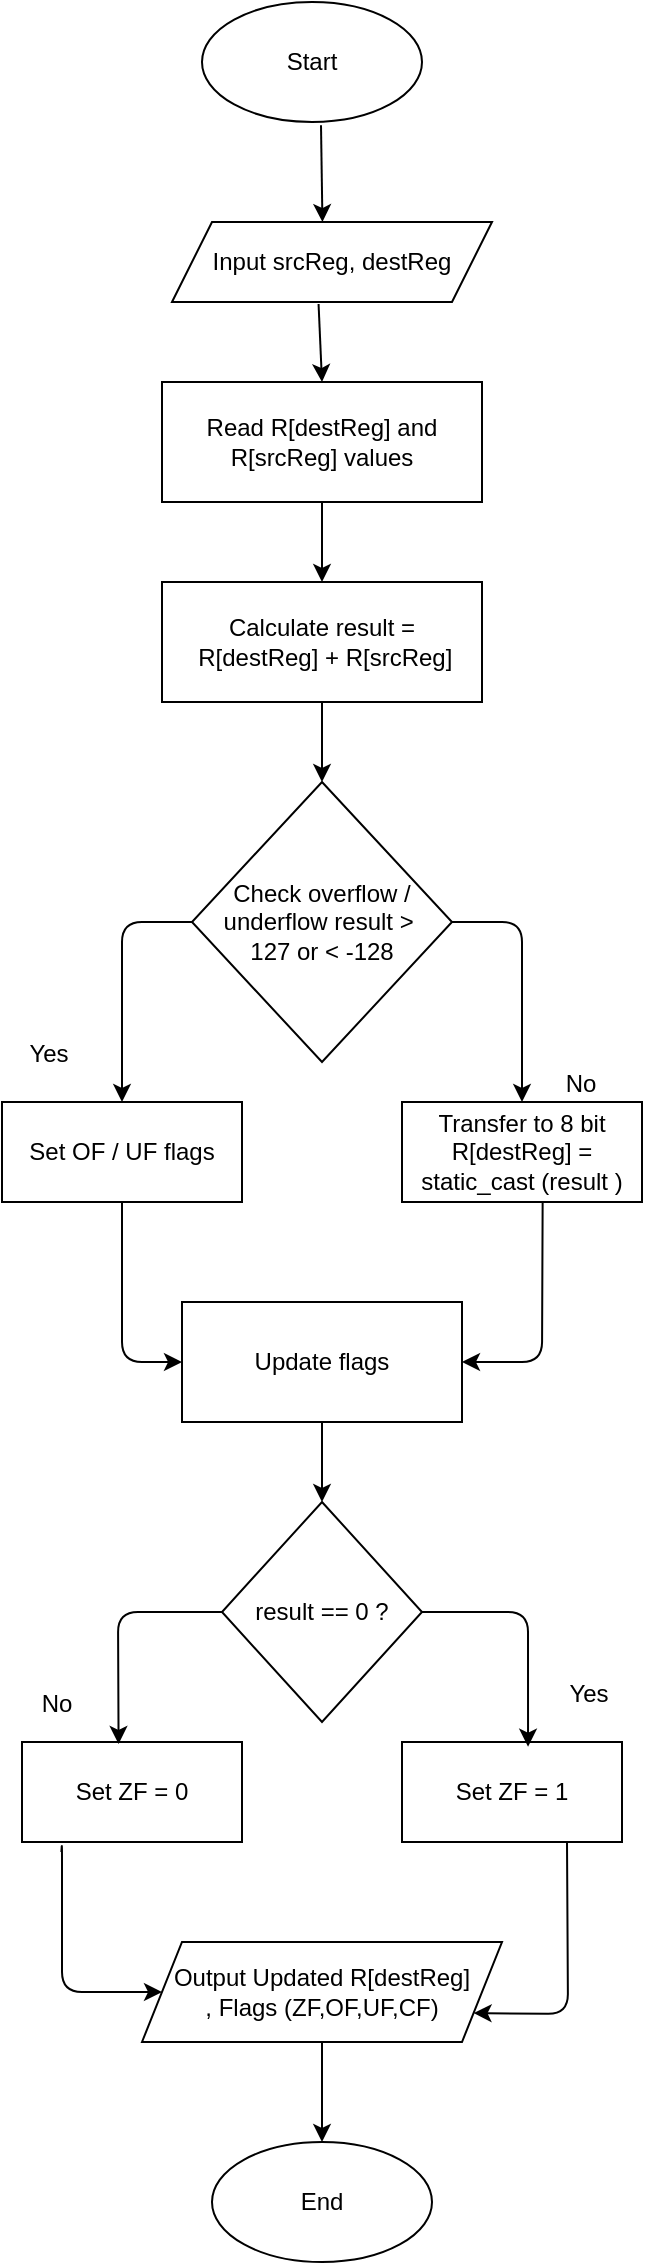 <mxfile>
    <diagram id="Z2zBVzQ40wGFe6xe6W5L" name="add">
        <mxGraphModel dx="1245" dy="1068" grid="0" gridSize="10" guides="1" tooltips="1" connect="1" arrows="1" fold="1" page="1" pageScale="1" pageWidth="827" pageHeight="1169" math="0" shadow="0">
            <root>
                <mxCell id="0"/>
                <mxCell id="1" parent="0"/>
                <mxCell id="15" value="" style="edgeStyle=none;html=1;entryX=0.442;entryY=-0.042;entryDx=0;entryDy=0;entryPerimeter=0;" edge="1" parent="1">
                    <mxGeometry relative="1" as="geometry">
                        <mxPoint x="396.5" y="75.68" as="sourcePoint"/>
                        <mxPoint x="397.22" y="124" as="targetPoint"/>
                    </mxGeometry>
                </mxCell>
                <mxCell id="2" value="Start" style="ellipse;whiteSpace=wrap;html=1;" vertex="1" parent="1">
                    <mxGeometry x="337" y="14" width="110" height="60" as="geometry"/>
                </mxCell>
                <mxCell id="16" style="edgeStyle=none;html=1;exitX=0.458;exitY=1.025;exitDx=0;exitDy=0;entryX=0.5;entryY=0;entryDx=0;entryDy=0;exitPerimeter=0;" edge="1" parent="1" source="3" target="4">
                    <mxGeometry relative="1" as="geometry"/>
                </mxCell>
                <mxCell id="3" value="Input srcReg, destReg" style="shape=parallelogram;perimeter=parallelogramPerimeter;whiteSpace=wrap;html=1;fixedSize=1;" vertex="1" parent="1">
                    <mxGeometry x="322" y="124" width="160" height="40" as="geometry"/>
                </mxCell>
                <mxCell id="17" style="edgeStyle=none;html=1;exitX=0.5;exitY=1;exitDx=0;exitDy=0;entryX=0.5;entryY=0;entryDx=0;entryDy=0;" edge="1" parent="1" source="4" target="5">
                    <mxGeometry relative="1" as="geometry"/>
                </mxCell>
                <mxCell id="4" value="Read R[destReg] and R[srcReg] values" style="rounded=0;whiteSpace=wrap;html=1;" vertex="1" parent="1">
                    <mxGeometry x="317" y="204" width="160" height="60" as="geometry"/>
                </mxCell>
                <mxCell id="18" style="edgeStyle=none;html=1;exitX=0.5;exitY=1;exitDx=0;exitDy=0;entryX=0.5;entryY=0;entryDx=0;entryDy=0;" edge="1" parent="1" source="5" target="6">
                    <mxGeometry relative="1" as="geometry"/>
                </mxCell>
                <mxCell id="5" value="Calculate result =&lt;div&gt;&amp;nbsp;R[destReg] + R[srcReg]&lt;/div&gt;" style="rounded=0;whiteSpace=wrap;html=1;" vertex="1" parent="1">
                    <mxGeometry x="317" y="304" width="160" height="60" as="geometry"/>
                </mxCell>
                <mxCell id="19" style="edgeStyle=none;html=1;exitX=0;exitY=0.5;exitDx=0;exitDy=0;entryX=0.5;entryY=0;entryDx=0;entryDy=0;" edge="1" parent="1" source="6" target="7">
                    <mxGeometry relative="1" as="geometry">
                        <Array as="points">
                            <mxPoint x="297" y="474"/>
                        </Array>
                    </mxGeometry>
                </mxCell>
                <mxCell id="20" style="edgeStyle=none;html=1;entryX=0.5;entryY=0;entryDx=0;entryDy=0;exitX=1;exitY=0.5;exitDx=0;exitDy=0;" edge="1" parent="1" source="6" target="8">
                    <mxGeometry relative="1" as="geometry">
                        <mxPoint x="497" y="474" as="sourcePoint"/>
                        <Array as="points">
                            <mxPoint x="497" y="474"/>
                        </Array>
                    </mxGeometry>
                </mxCell>
                <mxCell id="6" value="Check overflow / underflow result &amp;gt;&amp;nbsp;&lt;div&gt;127 or &amp;lt; -128&lt;/div&gt;" style="rhombus;whiteSpace=wrap;html=1;" vertex="1" parent="1">
                    <mxGeometry x="332" y="404" width="130" height="140" as="geometry"/>
                </mxCell>
                <mxCell id="21" style="edgeStyle=none;html=1;exitX=0.5;exitY=1;exitDx=0;exitDy=0;entryX=0;entryY=0.5;entryDx=0;entryDy=0;" edge="1" parent="1" source="7" target="9">
                    <mxGeometry relative="1" as="geometry">
                        <Array as="points">
                            <mxPoint x="297" y="694"/>
                        </Array>
                    </mxGeometry>
                </mxCell>
                <mxCell id="7" value="Set OF / UF flags" style="rounded=0;whiteSpace=wrap;html=1;" vertex="1" parent="1">
                    <mxGeometry x="237" y="564" width="120" height="50" as="geometry"/>
                </mxCell>
                <mxCell id="22" style="edgeStyle=none;html=1;exitX=0.586;exitY=1.007;exitDx=0;exitDy=0;entryX=1;entryY=0.5;entryDx=0;entryDy=0;exitPerimeter=0;" edge="1" parent="1" source="8" target="9">
                    <mxGeometry relative="1" as="geometry">
                        <Array as="points">
                            <mxPoint x="507" y="694"/>
                        </Array>
                    </mxGeometry>
                </mxCell>
                <mxCell id="8" value="Transfer to 8 bit R[destReg] = static_cast (result )" style="rounded=0;whiteSpace=wrap;html=1;" vertex="1" parent="1">
                    <mxGeometry x="437" y="564" width="120" height="50" as="geometry"/>
                </mxCell>
                <mxCell id="23" style="edgeStyle=none;html=1;exitX=0.5;exitY=1;exitDx=0;exitDy=0;entryX=0.5;entryY=0;entryDx=0;entryDy=0;" edge="1" parent="1" source="9" target="10">
                    <mxGeometry relative="1" as="geometry"/>
                </mxCell>
                <mxCell id="9" value="Update flags" style="rounded=0;whiteSpace=wrap;html=1;" vertex="1" parent="1">
                    <mxGeometry x="327" y="664" width="140" height="60" as="geometry"/>
                </mxCell>
                <mxCell id="10" value="result == 0 ?" style="rhombus;whiteSpace=wrap;html=1;" vertex="1" parent="1">
                    <mxGeometry x="347" y="764" width="100" height="110" as="geometry"/>
                </mxCell>
                <mxCell id="27" style="edgeStyle=none;html=1;exitX=0.179;exitY=1.1;exitDx=0;exitDy=0;entryX=0;entryY=0.5;entryDx=0;entryDy=0;exitPerimeter=0;" edge="1" parent="1" source="11" target="13">
                    <mxGeometry relative="1" as="geometry">
                        <Array as="points">
                            <mxPoint x="267" y="934"/>
                            <mxPoint x="267" y="1009"/>
                        </Array>
                    </mxGeometry>
                </mxCell>
                <mxCell id="11" value="Set ZF = 0" style="rounded=0;whiteSpace=wrap;html=1;" vertex="1" parent="1">
                    <mxGeometry x="247" y="884" width="110" height="50" as="geometry"/>
                </mxCell>
                <mxCell id="28" style="edgeStyle=none;html=1;exitX=0.75;exitY=1;exitDx=0;exitDy=0;entryX=1;entryY=0.75;entryDx=0;entryDy=0;" edge="1" parent="1" source="12" target="13">
                    <mxGeometry relative="1" as="geometry">
                        <Array as="points">
                            <mxPoint x="520" y="1020"/>
                        </Array>
                    </mxGeometry>
                </mxCell>
                <mxCell id="12" value="Set ZF = 1" style="rounded=0;whiteSpace=wrap;html=1;" vertex="1" parent="1">
                    <mxGeometry x="437" y="884" width="110" height="50" as="geometry"/>
                </mxCell>
                <mxCell id="29" style="edgeStyle=none;html=1;exitX=0.5;exitY=1;exitDx=0;exitDy=0;entryX=0.5;entryY=0;entryDx=0;entryDy=0;" edge="1" parent="1" source="13" target="14">
                    <mxGeometry relative="1" as="geometry"/>
                </mxCell>
                <mxCell id="13" value="Output Updated R[destReg]&lt;div&gt;, Flags (ZF,OF,UF,CF)&lt;/div&gt;" style="shape=parallelogram;perimeter=parallelogramPerimeter;whiteSpace=wrap;html=1;fixedSize=1;" vertex="1" parent="1">
                    <mxGeometry x="307" y="984" width="180" height="50" as="geometry"/>
                </mxCell>
                <mxCell id="14" value="End" style="ellipse;whiteSpace=wrap;html=1;" vertex="1" parent="1">
                    <mxGeometry x="342" y="1084" width="110" height="60" as="geometry"/>
                </mxCell>
                <mxCell id="24" style="edgeStyle=none;html=1;exitX=0;exitY=0.5;exitDx=0;exitDy=0;entryX=0.439;entryY=0.02;entryDx=0;entryDy=0;entryPerimeter=0;" edge="1" parent="1" source="10" target="11">
                    <mxGeometry relative="1" as="geometry">
                        <Array as="points">
                            <mxPoint x="295" y="819"/>
                        </Array>
                    </mxGeometry>
                </mxCell>
                <mxCell id="25" style="edgeStyle=none;html=1;exitX=1;exitY=0.5;exitDx=0;exitDy=0;entryX=0.573;entryY=0.047;entryDx=0;entryDy=0;entryPerimeter=0;" edge="1" parent="1" source="10" target="12">
                    <mxGeometry relative="1" as="geometry">
                        <Array as="points">
                            <mxPoint x="500" y="819"/>
                        </Array>
                    </mxGeometry>
                </mxCell>
                <mxCell id="30" value="Yes" style="text;html=1;align=center;verticalAlign=middle;resizable=0;points=[];autosize=1;strokeColor=none;fillColor=none;" vertex="1" parent="1">
                    <mxGeometry x="241" y="527" width="38" height="26" as="geometry"/>
                </mxCell>
                <mxCell id="31" value="No" style="text;html=1;align=center;verticalAlign=middle;resizable=0;points=[];autosize=1;strokeColor=none;fillColor=none;" vertex="1" parent="1">
                    <mxGeometry x="509" y="542" width="33" height="26" as="geometry"/>
                </mxCell>
                <mxCell id="32" value="No" style="text;html=1;align=center;verticalAlign=middle;resizable=0;points=[];autosize=1;strokeColor=none;fillColor=none;" vertex="1" parent="1">
                    <mxGeometry x="247" y="852" width="33" height="26" as="geometry"/>
                </mxCell>
                <mxCell id="33" value="Yes" style="text;html=1;align=center;verticalAlign=middle;resizable=0;points=[];autosize=1;strokeColor=none;fillColor=none;" vertex="1" parent="1">
                    <mxGeometry x="511" y="847" width="38" height="26" as="geometry"/>
                </mxCell>
            </root>
        </mxGraphModel>
    </diagram>
    <diagram id="52dIs2B-F7dPZCR-YetP" name="mul">
        <mxGraphModel dx="1138" dy="427" grid="0" gridSize="10" guides="1" tooltips="1" connect="1" arrows="1" fold="1" page="1" pageScale="1" pageWidth="827" pageHeight="1169" math="0" shadow="0">
            <root>
                <mxCell id="0"/>
                <mxCell id="1" parent="0"/>
                <mxCell id="uiTRItwLbY3TU1InZS9c-1" value="" style="edgeStyle=none;html=1;entryX=0.442;entryY=-0.042;entryDx=0;entryDy=0;entryPerimeter=0;" edge="1" parent="1">
                    <mxGeometry relative="1" as="geometry">
                        <mxPoint x="396.5" y="75.68" as="sourcePoint"/>
                        <mxPoint x="397.22" y="124" as="targetPoint"/>
                    </mxGeometry>
                </mxCell>
                <mxCell id="uiTRItwLbY3TU1InZS9c-2" value="Start" style="ellipse;whiteSpace=wrap;html=1;" vertex="1" parent="1">
                    <mxGeometry x="337" y="14" width="110" height="60" as="geometry"/>
                </mxCell>
                <mxCell id="uiTRItwLbY3TU1InZS9c-3" style="edgeStyle=none;html=1;exitX=0.458;exitY=1.025;exitDx=0;exitDy=0;entryX=0.5;entryY=0;entryDx=0;entryDy=0;exitPerimeter=0;" edge="1" parent="1" source="uiTRItwLbY3TU1InZS9c-4" target="uiTRItwLbY3TU1InZS9c-6">
                    <mxGeometry relative="1" as="geometry"/>
                </mxCell>
                <mxCell id="uiTRItwLbY3TU1InZS9c-4" value="Input srcReg, destReg" style="shape=parallelogram;perimeter=parallelogramPerimeter;whiteSpace=wrap;html=1;fixedSize=1;" vertex="1" parent="1">
                    <mxGeometry x="322" y="124" width="160" height="40" as="geometry"/>
                </mxCell>
                <mxCell id="uiTRItwLbY3TU1InZS9c-5" style="edgeStyle=none;html=1;exitX=0.5;exitY=1;exitDx=0;exitDy=0;entryX=0.5;entryY=0;entryDx=0;entryDy=0;" edge="1" parent="1" source="uiTRItwLbY3TU1InZS9c-6" target="uiTRItwLbY3TU1InZS9c-8">
                    <mxGeometry relative="1" as="geometry"/>
                </mxCell>
                <mxCell id="uiTRItwLbY3TU1InZS9c-6" value="Read R[destReg] and R[srcReg] values" style="rounded=0;whiteSpace=wrap;html=1;" vertex="1" parent="1">
                    <mxGeometry x="317" y="204" width="160" height="60" as="geometry"/>
                </mxCell>
                <mxCell id="uiTRItwLbY3TU1InZS9c-7" style="edgeStyle=none;html=1;exitX=0.5;exitY=1;exitDx=0;exitDy=0;entryX=0.5;entryY=0;entryDx=0;entryDy=0;" edge="1" parent="1" source="uiTRItwLbY3TU1InZS9c-8" target="uiTRItwLbY3TU1InZS9c-11">
                    <mxGeometry relative="1" as="geometry"/>
                </mxCell>
                <mxCell id="uiTRItwLbY3TU1InZS9c-8" value="Calculate result =&lt;div&gt;&amp;nbsp;R[destReg] * R[srcReg]&lt;/div&gt;" style="rounded=0;whiteSpace=wrap;html=1;" vertex="1" parent="1">
                    <mxGeometry x="317" y="304" width="160" height="60" as="geometry"/>
                </mxCell>
                <mxCell id="uiTRItwLbY3TU1InZS9c-9" style="edgeStyle=none;html=1;exitX=0;exitY=0.5;exitDx=0;exitDy=0;entryX=0.5;entryY=0;entryDx=0;entryDy=0;" edge="1" parent="1" source="uiTRItwLbY3TU1InZS9c-11" target="uiTRItwLbY3TU1InZS9c-13">
                    <mxGeometry relative="1" as="geometry">
                        <Array as="points">
                            <mxPoint x="297" y="474"/>
                        </Array>
                    </mxGeometry>
                </mxCell>
                <mxCell id="uiTRItwLbY3TU1InZS9c-10" style="edgeStyle=none;html=1;entryX=0.5;entryY=0;entryDx=0;entryDy=0;exitX=1;exitY=0.5;exitDx=0;exitDy=0;" edge="1" parent="1" source="uiTRItwLbY3TU1InZS9c-11" target="uiTRItwLbY3TU1InZS9c-15">
                    <mxGeometry relative="1" as="geometry">
                        <mxPoint x="497" y="474" as="sourcePoint"/>
                        <Array as="points">
                            <mxPoint x="497" y="474"/>
                        </Array>
                    </mxGeometry>
                </mxCell>
                <mxCell id="uiTRItwLbY3TU1InZS9c-11" value="Overflow ?&lt;div&gt;result &amp;gt;&amp;nbsp;&lt;div&gt;127 or &amp;lt; -128&lt;/div&gt;&lt;/div&gt;" style="rhombus;whiteSpace=wrap;html=1;" vertex="1" parent="1">
                    <mxGeometry x="332" y="404" width="130" height="140" as="geometry"/>
                </mxCell>
                <mxCell id="uiTRItwLbY3TU1InZS9c-12" style="edgeStyle=none;html=1;exitX=0.5;exitY=1;exitDx=0;exitDy=0;entryX=0;entryY=0.5;entryDx=0;entryDy=0;" edge="1" parent="1" source="uiTRItwLbY3TU1InZS9c-13" target="uiTRItwLbY3TU1InZS9c-17">
                    <mxGeometry relative="1" as="geometry">
                        <Array as="points">
                            <mxPoint x="297" y="694"/>
                        </Array>
                    </mxGeometry>
                </mxCell>
                <mxCell id="uiTRItwLbY3TU1InZS9c-13" value="Set OF = 1 / UF = 1&lt;div&gt;, CF = 1&lt;/div&gt;" style="rounded=0;whiteSpace=wrap;html=1;" vertex="1" parent="1">
                    <mxGeometry x="237" y="564" width="120" height="50" as="geometry"/>
                </mxCell>
                <mxCell id="uiTRItwLbY3TU1InZS9c-14" style="edgeStyle=none;html=1;exitX=0.586;exitY=1.007;exitDx=0;exitDy=0;entryX=1;entryY=0.5;entryDx=0;entryDy=0;exitPerimeter=0;" edge="1" parent="1" source="uiTRItwLbY3TU1InZS9c-15" target="uiTRItwLbY3TU1InZS9c-17">
                    <mxGeometry relative="1" as="geometry">
                        <Array as="points">
                            <mxPoint x="507" y="694"/>
                        </Array>
                    </mxGeometry>
                </mxCell>
                <mxCell id="uiTRItwLbY3TU1InZS9c-15" value="Clear OF / UF / CF" style="rounded=0;whiteSpace=wrap;html=1;" vertex="1" parent="1">
                    <mxGeometry x="437" y="564" width="120" height="50" as="geometry"/>
                </mxCell>
                <mxCell id="uiTRItwLbY3TU1InZS9c-16" style="edgeStyle=none;html=1;exitX=0.5;exitY=1;exitDx=0;exitDy=0;entryX=0.5;entryY=0;entryDx=0;entryDy=0;" edge="1" parent="1" source="uiTRItwLbY3TU1InZS9c-17" target="uiTRItwLbY3TU1InZS9c-18">
                    <mxGeometry relative="1" as="geometry"/>
                </mxCell>
                <mxCell id="uiTRItwLbY3TU1InZS9c-17" value="Transfer to 8 bit&lt;div&gt;&lt;span style=&quot;color: rgb(63, 63, 63);&quot;&gt;R[destReg] =char(result)&lt;/span&gt;&lt;/div&gt;" style="rounded=0;whiteSpace=wrap;html=1;" vertex="1" parent="1">
                    <mxGeometry x="327" y="664" width="140" height="60" as="geometry"/>
                </mxCell>
                <mxCell id="uiTRItwLbY3TU1InZS9c-18" value="Zero?&lt;div&gt;&lt;span style=&quot;color: rgb(63, 63, 63);&quot;&gt;R[destReg] ==0&lt;/span&gt;&lt;/div&gt;" style="rhombus;whiteSpace=wrap;html=1;" vertex="1" parent="1">
                    <mxGeometry x="347" y="764" width="100" height="110" as="geometry"/>
                </mxCell>
                <mxCell id="uiTRItwLbY3TU1InZS9c-19" style="edgeStyle=none;html=1;exitX=0.179;exitY=1.1;exitDx=0;exitDy=0;entryX=0;entryY=0.5;entryDx=0;entryDy=0;exitPerimeter=0;" edge="1" parent="1" source="uiTRItwLbY3TU1InZS9c-20" target="uiTRItwLbY3TU1InZS9c-24">
                    <mxGeometry relative="1" as="geometry">
                        <Array as="points">
                            <mxPoint x="267" y="934"/>
                            <mxPoint x="267" y="1009"/>
                        </Array>
                    </mxGeometry>
                </mxCell>
                <mxCell id="uiTRItwLbY3TU1InZS9c-20" value="Set ZF = 0" style="rounded=0;whiteSpace=wrap;html=1;" vertex="1" parent="1">
                    <mxGeometry x="247" y="884" width="110" height="50" as="geometry"/>
                </mxCell>
                <mxCell id="uiTRItwLbY3TU1InZS9c-21" style="edgeStyle=none;html=1;exitX=0.75;exitY=1;exitDx=0;exitDy=0;entryX=1;entryY=0.75;entryDx=0;entryDy=0;" edge="1" parent="1" source="uiTRItwLbY3TU1InZS9c-22" target="uiTRItwLbY3TU1InZS9c-24">
                    <mxGeometry relative="1" as="geometry">
                        <Array as="points">
                            <mxPoint x="520" y="1020"/>
                        </Array>
                    </mxGeometry>
                </mxCell>
                <mxCell id="uiTRItwLbY3TU1InZS9c-22" value="Set ZF = 1" style="rounded=0;whiteSpace=wrap;html=1;" vertex="1" parent="1">
                    <mxGeometry x="437" y="884" width="110" height="50" as="geometry"/>
                </mxCell>
                <mxCell id="uiTRItwLbY3TU1InZS9c-23" style="edgeStyle=none;html=1;exitX=0.5;exitY=1;exitDx=0;exitDy=0;entryX=0.5;entryY=0;entryDx=0;entryDy=0;" edge="1" parent="1" source="uiTRItwLbY3TU1InZS9c-24" target="uiTRItwLbY3TU1InZS9c-25">
                    <mxGeometry relative="1" as="geometry"/>
                </mxCell>
                <mxCell id="uiTRItwLbY3TU1InZS9c-24" value="Output&amp;nbsp;&lt;span style=&quot;color: rgb(63, 63, 63);&quot;&gt;R[destReg] , Flags&lt;/span&gt;" style="shape=parallelogram;perimeter=parallelogramPerimeter;whiteSpace=wrap;html=1;fixedSize=1;" vertex="1" parent="1">
                    <mxGeometry x="307" y="984" width="180" height="50" as="geometry"/>
                </mxCell>
                <mxCell id="uiTRItwLbY3TU1InZS9c-25" value="End" style="ellipse;whiteSpace=wrap;html=1;" vertex="1" parent="1">
                    <mxGeometry x="342" y="1084" width="110" height="60" as="geometry"/>
                </mxCell>
                <mxCell id="uiTRItwLbY3TU1InZS9c-26" style="edgeStyle=none;html=1;exitX=0;exitY=0.5;exitDx=0;exitDy=0;entryX=0.439;entryY=0.02;entryDx=0;entryDy=0;entryPerimeter=0;" edge="1" parent="1" source="uiTRItwLbY3TU1InZS9c-18" target="uiTRItwLbY3TU1InZS9c-20">
                    <mxGeometry relative="1" as="geometry">
                        <Array as="points">
                            <mxPoint x="295" y="819"/>
                        </Array>
                    </mxGeometry>
                </mxCell>
                <mxCell id="uiTRItwLbY3TU1InZS9c-27" style="edgeStyle=none;html=1;exitX=1;exitY=0.5;exitDx=0;exitDy=0;entryX=0.573;entryY=0.047;entryDx=0;entryDy=0;entryPerimeter=0;" edge="1" parent="1" source="uiTRItwLbY3TU1InZS9c-18" target="uiTRItwLbY3TU1InZS9c-22">
                    <mxGeometry relative="1" as="geometry">
                        <Array as="points">
                            <mxPoint x="500" y="819"/>
                        </Array>
                    </mxGeometry>
                </mxCell>
                <mxCell id="uiTRItwLbY3TU1InZS9c-28" value="Yes" style="text;html=1;align=center;verticalAlign=middle;resizable=0;points=[];autosize=1;strokeColor=none;fillColor=none;" vertex="1" parent="1">
                    <mxGeometry x="241" y="527" width="38" height="26" as="geometry"/>
                </mxCell>
                <mxCell id="uiTRItwLbY3TU1InZS9c-29" value="No" style="text;html=1;align=center;verticalAlign=middle;resizable=0;points=[];autosize=1;strokeColor=none;fillColor=none;" vertex="1" parent="1">
                    <mxGeometry x="509" y="542" width="33" height="26" as="geometry"/>
                </mxCell>
                <mxCell id="uiTRItwLbY3TU1InZS9c-30" value="No" style="text;html=1;align=center;verticalAlign=middle;resizable=0;points=[];autosize=1;strokeColor=none;fillColor=none;" vertex="1" parent="1">
                    <mxGeometry x="247" y="852" width="33" height="26" as="geometry"/>
                </mxCell>
                <mxCell id="uiTRItwLbY3TU1InZS9c-31" value="Yes" style="text;html=1;align=center;verticalAlign=middle;resizable=0;points=[];autosize=1;strokeColor=none;fillColor=none;" vertex="1" parent="1">
                    <mxGeometry x="511" y="847" width="38" height="26" as="geometry"/>
                </mxCell>
            </root>
        </mxGraphModel>
    </diagram>
    <diagram id="misx95zgP58luB1PBVfC" name="sub">
        <mxGraphModel dx="1138" dy="427" grid="0" gridSize="10" guides="1" tooltips="1" connect="1" arrows="1" fold="1" page="1" pageScale="1" pageWidth="827" pageHeight="1169" math="0" shadow="0">
            <root>
                <mxCell id="0"/>
                <mxCell id="1" parent="0"/>
                <mxCell id="2PlR3LK-pRe8FMprhfRS-1" value="" style="edgeStyle=none;html=1;entryX=0.442;entryY=-0.042;entryDx=0;entryDy=0;entryPerimeter=0;" edge="1" parent="1">
                    <mxGeometry relative="1" as="geometry">
                        <mxPoint x="396.5" y="75.68" as="sourcePoint"/>
                        <mxPoint x="397.22" y="124" as="targetPoint"/>
                    </mxGeometry>
                </mxCell>
                <mxCell id="2PlR3LK-pRe8FMprhfRS-2" value="Start" style="ellipse;whiteSpace=wrap;html=1;" vertex="1" parent="1">
                    <mxGeometry x="337" y="14" width="110" height="60" as="geometry"/>
                </mxCell>
                <mxCell id="2PlR3LK-pRe8FMprhfRS-3" style="edgeStyle=none;html=1;exitX=0.458;exitY=1.025;exitDx=0;exitDy=0;entryX=0.5;entryY=0;entryDx=0;entryDy=0;exitPerimeter=0;" edge="1" parent="1" source="2PlR3LK-pRe8FMprhfRS-4" target="2PlR3LK-pRe8FMprhfRS-6">
                    <mxGeometry relative="1" as="geometry"/>
                </mxCell>
                <mxCell id="2PlR3LK-pRe8FMprhfRS-4" value="Input srcReg, destReg" style="shape=parallelogram;perimeter=parallelogramPerimeter;whiteSpace=wrap;html=1;fixedSize=1;" vertex="1" parent="1">
                    <mxGeometry x="322" y="124" width="160" height="40" as="geometry"/>
                </mxCell>
                <mxCell id="2PlR3LK-pRe8FMprhfRS-5" style="edgeStyle=none;html=1;exitX=0.5;exitY=1;exitDx=0;exitDy=0;entryX=0.5;entryY=0;entryDx=0;entryDy=0;" edge="1" parent="1" source="2PlR3LK-pRe8FMprhfRS-6" target="2PlR3LK-pRe8FMprhfRS-8">
                    <mxGeometry relative="1" as="geometry"/>
                </mxCell>
                <mxCell id="2PlR3LK-pRe8FMprhfRS-6" value="Read R[destReg] and R[srcReg] values" style="rounded=0;whiteSpace=wrap;html=1;" vertex="1" parent="1">
                    <mxGeometry x="317" y="204" width="160" height="60" as="geometry"/>
                </mxCell>
                <mxCell id="2PlR3LK-pRe8FMprhfRS-7" style="edgeStyle=none;html=1;exitX=0.5;exitY=1;exitDx=0;exitDy=0;entryX=0.5;entryY=0;entryDx=0;entryDy=0;" edge="1" parent="1" source="2PlR3LK-pRe8FMprhfRS-8" target="2PlR3LK-pRe8FMprhfRS-11">
                    <mxGeometry relative="1" as="geometry"/>
                </mxCell>
                <mxCell id="2PlR3LK-pRe8FMprhfRS-8" value="Calculate result =&lt;div&gt;&amp;nbsp;R[destReg] - R[srcReg]&lt;/div&gt;" style="rounded=0;whiteSpace=wrap;html=1;" vertex="1" parent="1">
                    <mxGeometry x="317" y="304" width="160" height="60" as="geometry"/>
                </mxCell>
                <mxCell id="2PlR3LK-pRe8FMprhfRS-9" style="edgeStyle=none;html=1;exitX=0;exitY=0.5;exitDx=0;exitDy=0;entryX=0.5;entryY=0;entryDx=0;entryDy=0;" edge="1" parent="1" source="2PlR3LK-pRe8FMprhfRS-11" target="2PlR3LK-pRe8FMprhfRS-13">
                    <mxGeometry relative="1" as="geometry">
                        <Array as="points">
                            <mxPoint x="297" y="474"/>
                        </Array>
                    </mxGeometry>
                </mxCell>
                <mxCell id="2PlR3LK-pRe8FMprhfRS-10" style="edgeStyle=none;html=1;entryX=0.5;entryY=0;entryDx=0;entryDy=0;exitX=1;exitY=0.5;exitDx=0;exitDy=0;" edge="1" parent="1" source="2PlR3LK-pRe8FMprhfRS-11" target="2PlR3LK-pRe8FMprhfRS-15">
                    <mxGeometry relative="1" as="geometry">
                        <mxPoint x="497" y="474" as="sourcePoint"/>
                        <Array as="points">
                            <mxPoint x="497" y="474"/>
                        </Array>
                    </mxGeometry>
                </mxCell>
                <mxCell id="2PlR3LK-pRe8FMprhfRS-11" value="Underflow?&lt;div&gt;result &amp;lt; -128&lt;/div&gt;" style="rhombus;whiteSpace=wrap;html=1;" vertex="1" parent="1">
                    <mxGeometry x="332" y="404" width="130" height="140" as="geometry"/>
                </mxCell>
                <mxCell id="2PlR3LK-pRe8FMprhfRS-12" style="edgeStyle=none;html=1;exitX=0.5;exitY=1;exitDx=0;exitDy=0;entryX=0;entryY=0.5;entryDx=0;entryDy=0;" edge="1" parent="1" source="2PlR3LK-pRe8FMprhfRS-13" target="2PlR3LK-pRe8FMprhfRS-17">
                    <mxGeometry relative="1" as="geometry">
                        <Array as="points">
                            <mxPoint x="297" y="694"/>
                        </Array>
                    </mxGeometry>
                </mxCell>
                <mxCell id="2PlR3LK-pRe8FMprhfRS-13" value="Set UF = 1&lt;div&gt;, CF = 1&lt;/div&gt;" style="rounded=0;whiteSpace=wrap;html=1;" vertex="1" parent="1">
                    <mxGeometry x="237" y="564" width="120" height="50" as="geometry"/>
                </mxCell>
                <mxCell id="2PlR3LK-pRe8FMprhfRS-14" style="edgeStyle=none;html=1;exitX=0.586;exitY=1.007;exitDx=0;exitDy=0;entryX=1;entryY=0.5;entryDx=0;entryDy=0;exitPerimeter=0;" edge="1" parent="1" source="2PlR3LK-pRe8FMprhfRS-15" target="2PlR3LK-pRe8FMprhfRS-17">
                    <mxGeometry relative="1" as="geometry">
                        <Array as="points">
                            <mxPoint x="507" y="694"/>
                        </Array>
                    </mxGeometry>
                </mxCell>
                <mxCell id="2PlR3LK-pRe8FMprhfRS-15" value="Clear UF / CF" style="rounded=0;whiteSpace=wrap;html=1;" vertex="1" parent="1">
                    <mxGeometry x="437" y="564" width="120" height="50" as="geometry"/>
                </mxCell>
                <mxCell id="2PlR3LK-pRe8FMprhfRS-16" style="edgeStyle=none;html=1;exitX=0.5;exitY=1;exitDx=0;exitDy=0;entryX=0.5;entryY=0;entryDx=0;entryDy=0;" edge="1" parent="1" source="2PlR3LK-pRe8FMprhfRS-17" target="2PlR3LK-pRe8FMprhfRS-18">
                    <mxGeometry relative="1" as="geometry"/>
                </mxCell>
                <mxCell id="2PlR3LK-pRe8FMprhfRS-17" value="Transfer to 8 bit&lt;div&gt;&lt;span style=&quot;color: rgb(63, 63, 63);&quot;&gt;R[destReg] =char(result)&lt;/span&gt;&lt;/div&gt;" style="rounded=0;whiteSpace=wrap;html=1;" vertex="1" parent="1">
                    <mxGeometry x="327" y="664" width="140" height="60" as="geometry"/>
                </mxCell>
                <mxCell id="2PlR3LK-pRe8FMprhfRS-18" value="Zero?&lt;div&gt;&lt;span style=&quot;color: rgb(63, 63, 63);&quot;&gt;R[destReg] ==0&lt;/span&gt;&lt;/div&gt;" style="rhombus;whiteSpace=wrap;html=1;" vertex="1" parent="1">
                    <mxGeometry x="347" y="764" width="100" height="110" as="geometry"/>
                </mxCell>
                <mxCell id="2PlR3LK-pRe8FMprhfRS-19" style="edgeStyle=none;html=1;exitX=0.179;exitY=1.1;exitDx=0;exitDy=0;entryX=0;entryY=0.5;entryDx=0;entryDy=0;exitPerimeter=0;" edge="1" parent="1" source="2PlR3LK-pRe8FMprhfRS-20" target="2PlR3LK-pRe8FMprhfRS-24">
                    <mxGeometry relative="1" as="geometry">
                        <Array as="points">
                            <mxPoint x="267" y="934"/>
                            <mxPoint x="267" y="1009"/>
                        </Array>
                    </mxGeometry>
                </mxCell>
                <mxCell id="2PlR3LK-pRe8FMprhfRS-20" value="Set ZF = 0" style="rounded=0;whiteSpace=wrap;html=1;" vertex="1" parent="1">
                    <mxGeometry x="247" y="884" width="110" height="50" as="geometry"/>
                </mxCell>
                <mxCell id="2PlR3LK-pRe8FMprhfRS-21" style="edgeStyle=none;html=1;exitX=0.75;exitY=1;exitDx=0;exitDy=0;entryX=1;entryY=0.75;entryDx=0;entryDy=0;" edge="1" parent="1" source="2PlR3LK-pRe8FMprhfRS-22" target="2PlR3LK-pRe8FMprhfRS-24">
                    <mxGeometry relative="1" as="geometry">
                        <Array as="points">
                            <mxPoint x="520" y="1020"/>
                        </Array>
                    </mxGeometry>
                </mxCell>
                <mxCell id="2PlR3LK-pRe8FMprhfRS-22" value="Set ZF = 1" style="rounded=0;whiteSpace=wrap;html=1;" vertex="1" parent="1">
                    <mxGeometry x="437" y="884" width="110" height="50" as="geometry"/>
                </mxCell>
                <mxCell id="2PlR3LK-pRe8FMprhfRS-23" style="edgeStyle=none;html=1;exitX=0.5;exitY=1;exitDx=0;exitDy=0;entryX=0.5;entryY=0;entryDx=0;entryDy=0;" edge="1" parent="1" source="2PlR3LK-pRe8FMprhfRS-24" target="2PlR3LK-pRe8FMprhfRS-25">
                    <mxGeometry relative="1" as="geometry"/>
                </mxCell>
                <mxCell id="2PlR3LK-pRe8FMprhfRS-24" value="Output&amp;nbsp;&lt;span style=&quot;color: rgb(63, 63, 63);&quot;&gt;R[destReg] , Flags&lt;/span&gt;" style="shape=parallelogram;perimeter=parallelogramPerimeter;whiteSpace=wrap;html=1;fixedSize=1;" vertex="1" parent="1">
                    <mxGeometry x="307" y="984" width="180" height="50" as="geometry"/>
                </mxCell>
                <mxCell id="2PlR3LK-pRe8FMprhfRS-25" value="End" style="ellipse;whiteSpace=wrap;html=1;" vertex="1" parent="1">
                    <mxGeometry x="342" y="1084" width="110" height="60" as="geometry"/>
                </mxCell>
                <mxCell id="2PlR3LK-pRe8FMprhfRS-26" style="edgeStyle=none;html=1;exitX=0;exitY=0.5;exitDx=0;exitDy=0;entryX=0.439;entryY=0.02;entryDx=0;entryDy=0;entryPerimeter=0;" edge="1" parent="1" source="2PlR3LK-pRe8FMprhfRS-18" target="2PlR3LK-pRe8FMprhfRS-20">
                    <mxGeometry relative="1" as="geometry">
                        <Array as="points">
                            <mxPoint x="295" y="819"/>
                        </Array>
                    </mxGeometry>
                </mxCell>
                <mxCell id="2PlR3LK-pRe8FMprhfRS-27" style="edgeStyle=none;html=1;exitX=1;exitY=0.5;exitDx=0;exitDy=0;entryX=0.573;entryY=0.047;entryDx=0;entryDy=0;entryPerimeter=0;" edge="1" parent="1" source="2PlR3LK-pRe8FMprhfRS-18" target="2PlR3LK-pRe8FMprhfRS-22">
                    <mxGeometry relative="1" as="geometry">
                        <Array as="points">
                            <mxPoint x="500" y="819"/>
                        </Array>
                    </mxGeometry>
                </mxCell>
                <mxCell id="2PlR3LK-pRe8FMprhfRS-28" value="Yes" style="text;html=1;align=center;verticalAlign=middle;resizable=0;points=[];autosize=1;strokeColor=none;fillColor=none;" vertex="1" parent="1">
                    <mxGeometry x="241" y="527" width="38" height="26" as="geometry"/>
                </mxCell>
                <mxCell id="2PlR3LK-pRe8FMprhfRS-29" value="No" style="text;html=1;align=center;verticalAlign=middle;resizable=0;points=[];autosize=1;strokeColor=none;fillColor=none;" vertex="1" parent="1">
                    <mxGeometry x="509" y="542" width="33" height="26" as="geometry"/>
                </mxCell>
                <mxCell id="2PlR3LK-pRe8FMprhfRS-30" value="No" style="text;html=1;align=center;verticalAlign=middle;resizable=0;points=[];autosize=1;strokeColor=none;fillColor=none;" vertex="1" parent="1">
                    <mxGeometry x="247" y="852" width="33" height="26" as="geometry"/>
                </mxCell>
                <mxCell id="2PlR3LK-pRe8FMprhfRS-31" value="Yes" style="text;html=1;align=center;verticalAlign=middle;resizable=0;points=[];autosize=1;strokeColor=none;fillColor=none;" vertex="1" parent="1">
                    <mxGeometry x="511" y="847" width="38" height="26" as="geometry"/>
                </mxCell>
            </root>
        </mxGraphModel>
    </diagram>
    <diagram id="inbV6r1VLgvPUx-_4YRU" name="div">
        <mxGraphModel dx="2845" dy="1068" grid="0" gridSize="10" guides="1" tooltips="1" connect="1" arrows="1" fold="1" page="1" pageScale="1" pageWidth="827" pageHeight="1169" math="0" shadow="0">
            <root>
                <mxCell id="0"/>
                <mxCell id="1" parent="0"/>
                <mxCell id="7a9gqi0jVIbjnnzZGKkf-1" value="" style="edgeStyle=none;html=1;entryX=0.442;entryY=-0.042;entryDx=0;entryDy=0;entryPerimeter=0;" edge="1" parent="1">
                    <mxGeometry relative="1" as="geometry">
                        <mxPoint x="303.5" y="63.68" as="sourcePoint"/>
                        <mxPoint x="304.22" y="112" as="targetPoint"/>
                    </mxGeometry>
                </mxCell>
                <mxCell id="7a9gqi0jVIbjnnzZGKkf-2" value="Start" style="ellipse;whiteSpace=wrap;html=1;" vertex="1" parent="1">
                    <mxGeometry x="247" y="20" width="110" height="60" as="geometry"/>
                </mxCell>
                <mxCell id="E2A6LXQYSyhoedZw0GkL-6" value="" style="edgeStyle=none;html=1;" edge="1" parent="1" source="7a9gqi0jVIbjnnzZGKkf-4" target="7a9gqi0jVIbjnnzZGKkf-11">
                    <mxGeometry relative="1" as="geometry"/>
                </mxCell>
                <mxCell id="7a9gqi0jVIbjnnzZGKkf-4" value="Input srcReg, destReg" style="shape=parallelogram;perimeter=parallelogramPerimeter;whiteSpace=wrap;html=1;fixedSize=1;" vertex="1" parent="1">
                    <mxGeometry x="229" y="112" width="160" height="40" as="geometry"/>
                </mxCell>
                <mxCell id="E2A6LXQYSyhoedZw0GkL-7" style="edgeStyle=none;html=1;exitX=0;exitY=0.5;exitDx=0;exitDy=0;" edge="1" parent="1" source="7a9gqi0jVIbjnnzZGKkf-11">
                    <mxGeometry relative="1" as="geometry">
                        <mxPoint x="167.667" y="337.333" as="targetPoint"/>
                        <Array as="points">
                            <mxPoint x="168" y="251"/>
                        </Array>
                    </mxGeometry>
                </mxCell>
                <mxCell id="E2A6LXQYSyhoedZw0GkL-8" style="edgeStyle=none;html=1;exitX=1;exitY=0.5;exitDx=0;exitDy=0;" edge="1" parent="1" source="7a9gqi0jVIbjnnzZGKkf-11">
                    <mxGeometry relative="1" as="geometry">
                        <mxPoint x="459.667" y="347.333" as="targetPoint"/>
                        <Array as="points">
                            <mxPoint x="460" y="253"/>
                        </Array>
                    </mxGeometry>
                </mxCell>
                <mxCell id="7a9gqi0jVIbjnnzZGKkf-11" value="Is R[srcReg] == 0?" style="rhombus;whiteSpace=wrap;html=1;" vertex="1" parent="1">
                    <mxGeometry x="250" y="184" width="118" height="134" as="geometry"/>
                </mxCell>
                <mxCell id="E2A6LXQYSyhoedZw0GkL-10" value="" style="edgeStyle=none;html=1;" edge="1" parent="1" source="7a9gqi0jVIbjnnzZGKkf-13" target="7a9gqi0jVIbjnnzZGKkf-18">
                    <mxGeometry relative="1" as="geometry"/>
                </mxCell>
                <mxCell id="7a9gqi0jVIbjnnzZGKkf-13" value="&lt;span style=&quot;color: rgb(0, 0, 0);&quot;&gt;result = static_cast&amp;nbsp;&lt;/span&gt;&lt;div&gt;( result )&lt;/div&gt;" style="rounded=0;whiteSpace=wrap;html=1;" vertex="1" parent="1">
                    <mxGeometry x="374" y="442" width="153" height="45" as="geometry"/>
                </mxCell>
                <mxCell id="E2A6LXQYSyhoedZw0GkL-9" value="" style="edgeStyle=none;html=1;" edge="1" parent="1" source="7a9gqi0jVIbjnnzZGKkf-15" target="7a9gqi0jVIbjnnzZGKkf-13">
                    <mxGeometry relative="1" as="geometry"/>
                </mxCell>
                <mxCell id="7a9gqi0jVIbjnnzZGKkf-15" value="Calculate result =&lt;div&gt;R[destReg] / R[srcReg]&lt;/div&gt;" style="rounded=0;whiteSpace=wrap;html=1;" vertex="1" parent="1">
                    <mxGeometry x="371" y="348" width="156" height="46" as="geometry"/>
                </mxCell>
                <mxCell id="5GWxVjoUzIf9Usf0NqAE-2" style="edgeStyle=none;html=1;exitX=0.5;exitY=1;exitDx=0;exitDy=0;entryX=0;entryY=0.5;entryDx=0;entryDy=0;" edge="1" parent="1" source="7a9gqi0jVIbjnnzZGKkf-17" target="E2A6LXQYSyhoedZw0GkL-5">
                    <mxGeometry relative="1" as="geometry">
                        <Array as="points">
                            <mxPoint x="303" y="942"/>
                        </Array>
                    </mxGeometry>
                </mxCell>
                <mxCell id="7a9gqi0jVIbjnnzZGKkf-17" value="Set ZF = 1" style="rounded=0;whiteSpace=wrap;html=1;" vertex="1" parent="1">
                    <mxGeometry x="244" y="644" width="124" height="43" as="geometry"/>
                </mxCell>
                <mxCell id="E2A6LXQYSyhoedZw0GkL-14" style="edgeStyle=none;html=1;exitX=0;exitY=0.5;exitDx=0;exitDy=0;entryX=0.5;entryY=0;entryDx=0;entryDy=0;" edge="1" parent="1" source="7a9gqi0jVIbjnnzZGKkf-18" target="7a9gqi0jVIbjnnzZGKkf-17">
                    <mxGeometry relative="1" as="geometry">
                        <Array as="points">
                            <mxPoint x="303" y="580"/>
                        </Array>
                    </mxGeometry>
                </mxCell>
                <mxCell id="E2A6LXQYSyhoedZw0GkL-15" style="edgeStyle=none;html=1;exitX=1;exitY=0.5;exitDx=0;exitDy=0;entryX=0.563;entryY=0.062;entryDx=0;entryDy=0;entryPerimeter=0;" edge="1" parent="1" source="7a9gqi0jVIbjnnzZGKkf-18" target="7a9gqi0jVIbjnnzZGKkf-20">
                    <mxGeometry relative="1" as="geometry">
                        <Array as="points">
                            <mxPoint x="559" y="580"/>
                        </Array>
                    </mxGeometry>
                </mxCell>
                <mxCell id="7a9gqi0jVIbjnnzZGKkf-18" value="Is result == 0 ?" style="rhombus;whiteSpace=wrap;html=1;" vertex="1" parent="1">
                    <mxGeometry x="405" y="525" width="100" height="110" as="geometry"/>
                </mxCell>
                <mxCell id="E2A6LXQYSyhoedZw0GkL-16" value="" style="edgeStyle=none;html=1;" edge="1" parent="1" source="7a9gqi0jVIbjnnzZGKkf-20" target="E2A6LXQYSyhoedZw0GkL-1">
                    <mxGeometry relative="1" as="geometry"/>
                </mxCell>
                <mxCell id="7a9gqi0jVIbjnnzZGKkf-20" value="Set ZF = 0" style="rounded=0;whiteSpace=wrap;html=1;" vertex="1" parent="1">
                    <mxGeometry x="491" y="646" width="125" height="43" as="geometry"/>
                </mxCell>
                <mxCell id="7a9gqi0jVIbjnnzZGKkf-22" value="Set OF = 1 , CF = 1" style="rounded=0;whiteSpace=wrap;html=1;" vertex="1" parent="1">
                    <mxGeometry x="386" y="835" width="117" height="38" as="geometry"/>
                </mxCell>
                <mxCell id="7a9gqi0jVIbjnnzZGKkf-23" style="edgeStyle=none;html=1;exitX=0.5;exitY=1;exitDx=0;exitDy=0;entryX=0.5;entryY=0;entryDx=0;entryDy=0;" edge="1" parent="1" source="7a9gqi0jVIbjnnzZGKkf-24" target="7a9gqi0jVIbjnnzZGKkf-25">
                    <mxGeometry relative="1" as="geometry"/>
                </mxCell>
                <mxCell id="7a9gqi0jVIbjnnzZGKkf-24" value="Output&amp;nbsp;&lt;span style=&quot;color: rgb(63, 63, 63);&quot;&gt;R[destReg] , Flags&lt;/span&gt;" style="shape=parallelogram;perimeter=parallelogramPerimeter;whiteSpace=wrap;html=1;fixedSize=1;" vertex="1" parent="1">
                    <mxGeometry x="478.5" y="997" width="180" height="50" as="geometry"/>
                </mxCell>
                <mxCell id="7a9gqi0jVIbjnnzZGKkf-25" value="End" style="ellipse;whiteSpace=wrap;html=1;" vertex="1" parent="1">
                    <mxGeometry x="513.5" y="1086" width="108.5" height="43" as="geometry"/>
                </mxCell>
                <mxCell id="7a9gqi0jVIbjnnzZGKkf-28" value="Yes" style="text;html=1;align=center;verticalAlign=middle;resizable=0;points=[];autosize=1;strokeColor=none;fillColor=none;" vertex="1" parent="1">
                    <mxGeometry x="119" y="300" width="38" height="26" as="geometry"/>
                </mxCell>
                <mxCell id="7a9gqi0jVIbjnnzZGKkf-29" value="No" style="text;html=1;align=center;verticalAlign=middle;resizable=0;points=[];autosize=1;strokeColor=none;fillColor=none;" vertex="1" parent="1">
                    <mxGeometry x="477" y="312" width="33" height="26" as="geometry"/>
                </mxCell>
                <mxCell id="7a9gqi0jVIbjnnzZGKkf-30" value="No" style="text;html=1;align=center;verticalAlign=middle;resizable=0;points=[];autosize=1;strokeColor=none;fillColor=none;" vertex="1" parent="1">
                    <mxGeometry x="585" y="618" width="33" height="26" as="geometry"/>
                </mxCell>
                <mxCell id="7a9gqi0jVIbjnnzZGKkf-31" value="Yes" style="text;html=1;align=center;verticalAlign=middle;resizable=0;points=[];autosize=1;strokeColor=none;fillColor=none;" vertex="1" parent="1">
                    <mxGeometry x="247" y="618" width="38" height="26" as="geometry"/>
                </mxCell>
                <mxCell id="fWPSPHDZ-P0nyUgDxSSs-1" value="&amp;nbsp; Throw DivisionByZero&amp;nbsp;&lt;div&gt;Error&lt;/div&gt;" style="shape=parallelogram;perimeter=parallelogramPerimeter;whiteSpace=wrap;html=1;fixedSize=1;" vertex="1" parent="1">
                    <mxGeometry x="93" y="338" width="151" height="45" as="geometry"/>
                </mxCell>
                <mxCell id="E2A6LXQYSyhoedZw0GkL-18" style="edgeStyle=none;html=1;exitX=1;exitY=0.5;exitDx=0;exitDy=0;entryX=0.5;entryY=0;entryDx=0;entryDy=0;" edge="1" parent="1" source="E2A6LXQYSyhoedZw0GkL-1" target="E2A6LXQYSyhoedZw0GkL-2">
                    <mxGeometry relative="1" as="geometry">
                        <Array as="points">
                            <mxPoint x="689" y="770"/>
                        </Array>
                    </mxGeometry>
                </mxCell>
                <mxCell id="E2A6LXQYSyhoedZw0GkL-1" value="Check&lt;div&gt;Overflow&lt;/div&gt;&lt;div&gt;result &amp;gt;&lt;/div&gt;&lt;div&gt;127 ?&lt;/div&gt;" style="rhombus;whiteSpace=wrap;html=1;" vertex="1" parent="1">
                    <mxGeometry x="503" y="725" width="101" height="90" as="geometry"/>
                </mxCell>
                <mxCell id="E2A6LXQYSyhoedZw0GkL-20" style="edgeStyle=none;html=1;exitX=0.5;exitY=1;exitDx=0;exitDy=0;entryX=1;entryY=0.5;entryDx=0;entryDy=0;" edge="1" parent="1" source="E2A6LXQYSyhoedZw0GkL-2" target="E2A6LXQYSyhoedZw0GkL-5">
                    <mxGeometry relative="1" as="geometry">
                        <Array as="points">
                            <mxPoint x="686" y="939"/>
                        </Array>
                    </mxGeometry>
                </mxCell>
                <mxCell id="E2A6LXQYSyhoedZw0GkL-2" value="Clear OF/CF" style="rounded=0;whiteSpace=wrap;html=1;" vertex="1" parent="1">
                    <mxGeometry x="627" y="835" width="117" height="38" as="geometry"/>
                </mxCell>
                <mxCell id="E2A6LXQYSyhoedZw0GkL-3" value="Yes" style="text;html=1;align=center;verticalAlign=middle;resizable=0;points=[];autosize=1;strokeColor=none;fillColor=none;" vertex="1" parent="1">
                    <mxGeometry x="390" y="810" width="38" height="26" as="geometry"/>
                </mxCell>
                <mxCell id="E2A6LXQYSyhoedZw0GkL-4" value="No" style="text;html=1;align=center;verticalAlign=middle;resizable=0;points=[];autosize=1;strokeColor=none;fillColor=none;" vertex="1" parent="1">
                    <mxGeometry x="709" y="809" width="33" height="26" as="geometry"/>
                </mxCell>
                <mxCell id="E2A6LXQYSyhoedZw0GkL-21" value="" style="edgeStyle=none;html=1;" edge="1" parent="1" source="E2A6LXQYSyhoedZw0GkL-5" target="7a9gqi0jVIbjnnzZGKkf-24">
                    <mxGeometry relative="1" as="geometry"/>
                </mxCell>
                <mxCell id="E2A6LXQYSyhoedZw0GkL-5" value="Store result in R[destReg]" style="rounded=0;whiteSpace=wrap;html=1;" vertex="1" parent="1">
                    <mxGeometry x="491" y="917" width="155" height="43" as="geometry"/>
                </mxCell>
                <mxCell id="E2A6LXQYSyhoedZw0GkL-17" style="edgeStyle=none;html=1;exitX=0;exitY=0.5;exitDx=0;exitDy=0;entryX=0.439;entryY=0.079;entryDx=0;entryDy=0;entryPerimeter=0;" edge="1" parent="1" source="E2A6LXQYSyhoedZw0GkL-1" target="7a9gqi0jVIbjnnzZGKkf-22">
                    <mxGeometry relative="1" as="geometry">
                        <Array as="points">
                            <mxPoint x="435" y="770"/>
                        </Array>
                    </mxGeometry>
                </mxCell>
                <mxCell id="5GWxVjoUzIf9Usf0NqAE-1" style="edgeStyle=none;html=1;exitX=0.5;exitY=1;exitDx=0;exitDy=0;" edge="1" parent="1" source="7a9gqi0jVIbjnnzZGKkf-22">
                    <mxGeometry relative="1" as="geometry">
                        <mxPoint x="583" y="915" as="targetPoint"/>
                    </mxGeometry>
                </mxCell>
            </root>
        </mxGraphModel>
    </diagram>
    <diagram id="qcBFSD8dopY8klyi310J" name="inc">
        <mxGraphModel dx="2845" dy="1068" grid="0" gridSize="10" guides="1" tooltips="1" connect="1" arrows="1" fold="1" page="1" pageScale="1" pageWidth="827" pageHeight="1169" math="0" shadow="0">
            <root>
                <mxCell id="0"/>
                <mxCell id="1" parent="0"/>
                <mxCell id="ntppC4FE1WUS5tx8qOfI-1" value="" style="edgeStyle=none;html=1;entryX=0.442;entryY=-0.042;entryDx=0;entryDy=0;entryPerimeter=0;" edge="1" parent="1">
                    <mxGeometry relative="1" as="geometry">
                        <mxPoint x="303.5" y="74.68" as="sourcePoint"/>
                        <mxPoint x="304.22" y="123" as="targetPoint"/>
                    </mxGeometry>
                </mxCell>
                <mxCell id="ntppC4FE1WUS5tx8qOfI-2" value="Start" style="ellipse;whiteSpace=wrap;html=1;" vertex="1" parent="1">
                    <mxGeometry x="254" y="38" width="97" height="50" as="geometry"/>
                </mxCell>
                <mxCell id="ntppC4FE1WUS5tx8qOfI-3" value="" style="edgeStyle=none;html=1;" edge="1" parent="1" source="ntppC4FE1WUS5tx8qOfI-4">
                    <mxGeometry relative="1" as="geometry">
                        <mxPoint x="309" y="195" as="targetPoint"/>
                    </mxGeometry>
                </mxCell>
                <mxCell id="ntppC4FE1WUS5tx8qOfI-4" value="Input destReg" style="shape=parallelogram;perimeter=parallelogramPerimeter;whiteSpace=wrap;html=1;fixedSize=1;" vertex="1" parent="1">
                    <mxGeometry x="230" y="122" width="160" height="40" as="geometry"/>
                </mxCell>
                <mxCell id="ntppC4FE1WUS5tx8qOfI-8" value="" style="edgeStyle=none;html=1;" edge="1" parent="1" source="ntppC4FE1WUS5tx8qOfI-9" target="ntppC4FE1WUS5tx8qOfI-15">
                    <mxGeometry relative="1" as="geometry"/>
                </mxCell>
                <mxCell id="ntppC4FE1WUS5tx8qOfI-9" value="&lt;span style=&quot;color: rgb(0, 0, 0);&quot;&gt;result = static_cast&amp;nbsp;&lt;/span&gt;&lt;div&gt;( result )&lt;/div&gt;" style="rounded=0;whiteSpace=wrap;html=1;" vertex="1" parent="1">
                    <mxGeometry x="237" y="385" width="153" height="45" as="geometry"/>
                </mxCell>
                <mxCell id="ntppC4FE1WUS5tx8qOfI-10" value="" style="edgeStyle=none;html=1;" edge="1" parent="1" target="ntppC4FE1WUS5tx8qOfI-9">
                    <mxGeometry relative="1" as="geometry">
                        <mxPoint x="312.369" y="337" as="sourcePoint"/>
                    </mxGeometry>
                </mxCell>
                <mxCell id="tbf8TnFj3hEJNCKZ8Wyz-2" style="edgeStyle=none;html=1;exitX=0.5;exitY=1;exitDx=0;exitDy=0;entryX=0;entryY=0.5;entryDx=0;entryDy=0;" edge="1" parent="1" source="ntppC4FE1WUS5tx8qOfI-12" target="ntppC4FE1WUS5tx8qOfI-35">
                    <mxGeometry relative="1" as="geometry">
                        <Array as="points">
                            <mxPoint x="172" y="914"/>
                        </Array>
                    </mxGeometry>
                </mxCell>
                <mxCell id="ntppC4FE1WUS5tx8qOfI-12" value="Set ZF = 1" style="rounded=0;whiteSpace=wrap;html=1;" vertex="1" parent="1">
                    <mxGeometry x="113" y="614" width="124" height="43" as="geometry"/>
                </mxCell>
                <mxCell id="ntppC4FE1WUS5tx8qOfI-43" style="edgeStyle=none;html=1;exitX=1;exitY=0.5;exitDx=0;exitDy=0;entryX=0.5;entryY=0;entryDx=0;entryDy=0;" edge="1" parent="1" source="ntppC4FE1WUS5tx8qOfI-15" target="ntppC4FE1WUS5tx8qOfI-17">
                    <mxGeometry relative="1" as="geometry">
                        <Array as="points">
                            <mxPoint x="468" y="538"/>
                        </Array>
                    </mxGeometry>
                </mxCell>
                <mxCell id="ntppC4FE1WUS5tx8qOfI-15" value="Is result == 0 ?" style="rhombus;whiteSpace=wrap;html=1;" vertex="1" parent="1">
                    <mxGeometry x="268" y="483" width="100" height="110" as="geometry"/>
                </mxCell>
                <mxCell id="ntppC4FE1WUS5tx8qOfI-44" value="" style="edgeStyle=none;html=1;" edge="1" parent="1" source="ntppC4FE1WUS5tx8qOfI-17" target="ntppC4FE1WUS5tx8qOfI-29">
                    <mxGeometry relative="1" as="geometry"/>
                </mxCell>
                <mxCell id="ntppC4FE1WUS5tx8qOfI-17" value="Set ZF = 0" style="rounded=0;whiteSpace=wrap;html=1;" vertex="1" parent="1">
                    <mxGeometry x="409" y="614" width="125" height="43" as="geometry"/>
                </mxCell>
                <mxCell id="tbf8TnFj3hEJNCKZ8Wyz-1" style="edgeStyle=none;html=1;exitX=0.5;exitY=1;exitDx=0;exitDy=0;entryX=0.5;entryY=0;entryDx=0;entryDy=0;" edge="1" parent="1" source="ntppC4FE1WUS5tx8qOfI-19" target="ntppC4FE1WUS5tx8qOfI-35">
                    <mxGeometry relative="1" as="geometry"/>
                </mxCell>
                <mxCell id="ntppC4FE1WUS5tx8qOfI-19" value="Set OF = 1 , CF = 1" style="rounded=0;whiteSpace=wrap;html=1;" vertex="1" parent="1">
                    <mxGeometry x="303" y="810" width="117" height="38" as="geometry"/>
                </mxCell>
                <mxCell id="ntppC4FE1WUS5tx8qOfI-20" style="edgeStyle=none;html=1;exitX=0.5;exitY=1;exitDx=0;exitDy=0;entryX=0.5;entryY=0;entryDx=0;entryDy=0;" edge="1" parent="1" source="ntppC4FE1WUS5tx8qOfI-21" target="ntppC4FE1WUS5tx8qOfI-22">
                    <mxGeometry relative="1" as="geometry"/>
                </mxCell>
                <mxCell id="ntppC4FE1WUS5tx8qOfI-21" value="Output&amp;nbsp;&lt;span style=&quot;color: rgb(63, 63, 63);&quot;&gt;R[destReg] , Flags&lt;/span&gt;" style="shape=parallelogram;perimeter=parallelogramPerimeter;whiteSpace=wrap;html=1;fixedSize=1;" vertex="1" parent="1">
                    <mxGeometry x="395.5" y="972" width="180" height="50" as="geometry"/>
                </mxCell>
                <mxCell id="ntppC4FE1WUS5tx8qOfI-22" value="End" style="ellipse;whiteSpace=wrap;html=1;" vertex="1" parent="1">
                    <mxGeometry x="430.5" y="1061" width="111.5" height="43" as="geometry"/>
                </mxCell>
                <mxCell id="ntppC4FE1WUS5tx8qOfI-25" value="No" style="text;html=1;align=center;verticalAlign=middle;resizable=0;points=[];autosize=1;strokeColor=none;fillColor=none;" vertex="1" parent="1">
                    <mxGeometry x="503" y="585" width="33" height="26" as="geometry"/>
                </mxCell>
                <mxCell id="ntppC4FE1WUS5tx8qOfI-26" value="Yes" style="text;html=1;align=center;verticalAlign=middle;resizable=0;points=[];autosize=1;strokeColor=none;fillColor=none;" vertex="1" parent="1">
                    <mxGeometry x="117" y="588" width="38" height="26" as="geometry"/>
                </mxCell>
                <mxCell id="ntppC4FE1WUS5tx8qOfI-28" style="edgeStyle=none;html=1;exitX=1;exitY=0.5;exitDx=0;exitDy=0;entryX=0.5;entryY=0;entryDx=0;entryDy=0;" edge="1" parent="1" source="ntppC4FE1WUS5tx8qOfI-29" target="ntppC4FE1WUS5tx8qOfI-31">
                    <mxGeometry relative="1" as="geometry">
                        <Array as="points">
                            <mxPoint x="606" y="745"/>
                        </Array>
                    </mxGeometry>
                </mxCell>
                <mxCell id="ntppC4FE1WUS5tx8qOfI-29" value="Check&lt;div&gt;Overflow&lt;/div&gt;&lt;div&gt;R[destReg]&amp;nbsp;&lt;/div&gt;&lt;div&gt;== 127 ?&lt;/div&gt;" style="rhombus;whiteSpace=wrap;html=1;" vertex="1" parent="1">
                    <mxGeometry x="407.5" y="694" width="128" height="99" as="geometry"/>
                </mxCell>
                <mxCell id="ntppC4FE1WUS5tx8qOfI-30" style="edgeStyle=none;html=1;exitX=0.5;exitY=1;exitDx=0;exitDy=0;entryX=1;entryY=0.5;entryDx=0;entryDy=0;" edge="1" parent="1" source="ntppC4FE1WUS5tx8qOfI-31" target="ntppC4FE1WUS5tx8qOfI-35">
                    <mxGeometry relative="1" as="geometry">
                        <Array as="points">
                            <mxPoint x="603" y="914"/>
                        </Array>
                    </mxGeometry>
                </mxCell>
                <mxCell id="ntppC4FE1WUS5tx8qOfI-31" value="Clear OF/CF" style="rounded=0;whiteSpace=wrap;html=1;" vertex="1" parent="1">
                    <mxGeometry x="544" y="810" width="117" height="38" as="geometry"/>
                </mxCell>
                <mxCell id="ntppC4FE1WUS5tx8qOfI-32" value="Yes" style="text;html=1;align=center;verticalAlign=middle;resizable=0;points=[];autosize=1;strokeColor=none;fillColor=none;" vertex="1" parent="1">
                    <mxGeometry x="307" y="785" width="38" height="26" as="geometry"/>
                </mxCell>
                <mxCell id="ntppC4FE1WUS5tx8qOfI-33" value="No" style="text;html=1;align=center;verticalAlign=middle;resizable=0;points=[];autosize=1;strokeColor=none;fillColor=none;" vertex="1" parent="1">
                    <mxGeometry x="626" y="784" width="33" height="26" as="geometry"/>
                </mxCell>
                <mxCell id="ntppC4FE1WUS5tx8qOfI-34" value="" style="edgeStyle=none;html=1;" edge="1" parent="1" source="ntppC4FE1WUS5tx8qOfI-35" target="ntppC4FE1WUS5tx8qOfI-21">
                    <mxGeometry relative="1" as="geometry"/>
                </mxCell>
                <mxCell id="ntppC4FE1WUS5tx8qOfI-35" value="UpdateR[destReg]" style="rounded=0;whiteSpace=wrap;html=1;" vertex="1" parent="1">
                    <mxGeometry x="408" y="892" width="155" height="43" as="geometry"/>
                </mxCell>
                <mxCell id="ntppC4FE1WUS5tx8qOfI-36" style="edgeStyle=none;html=1;exitX=0;exitY=0.5;exitDx=0;exitDy=0;entryX=0.439;entryY=0.079;entryDx=0;entryDy=0;entryPerimeter=0;" edge="1" parent="1" source="ntppC4FE1WUS5tx8qOfI-29" target="ntppC4FE1WUS5tx8qOfI-19">
                    <mxGeometry relative="1" as="geometry">
                        <Array as="points">
                            <mxPoint x="352" y="745"/>
                        </Array>
                    </mxGeometry>
                </mxCell>
                <mxCell id="ntppC4FE1WUS5tx8qOfI-41" value="" style="edgeStyle=none;html=1;" edge="1" parent="1" source="ntppC4FE1WUS5tx8qOfI-37" target="ntppC4FE1WUS5tx8qOfI-39">
                    <mxGeometry relative="1" as="geometry"/>
                </mxCell>
                <mxCell id="ntppC4FE1WUS5tx8qOfI-37" value="Read R[destReg]" style="rounded=0;whiteSpace=wrap;html=1;" vertex="1" parent="1">
                    <mxGeometry x="227" y="196" width="167" height="46" as="geometry"/>
                </mxCell>
                <mxCell id="ntppC4FE1WUS5tx8qOfI-39" value="Calculate result =&lt;div&gt;R[destReg] + 1&lt;/div&gt;" style="rounded=0;whiteSpace=wrap;html=1;" vertex="1" parent="1">
                    <mxGeometry x="230" y="291" width="167" height="46" as="geometry"/>
                </mxCell>
                <mxCell id="ntppC4FE1WUS5tx8qOfI-42" style="edgeStyle=none;html=1;exitX=0;exitY=0.5;exitDx=0;exitDy=0;entryX=0.429;entryY=0.054;entryDx=0;entryDy=0;entryPerimeter=0;" edge="1" parent="1" source="ntppC4FE1WUS5tx8qOfI-15" target="ntppC4FE1WUS5tx8qOfI-12">
                    <mxGeometry relative="1" as="geometry">
                        <Array as="points">
                            <mxPoint x="166" y="538"/>
                        </Array>
                    </mxGeometry>
                </mxCell>
            </root>
        </mxGraphModel>
    </diagram>
    <diagram id="BA99k4GwGqgjAvu5tfp5" name="dec">
        <mxGraphModel dx="2845" dy="1068" grid="0" gridSize="10" guides="1" tooltips="1" connect="1" arrows="1" fold="1" page="1" pageScale="1" pageWidth="827" pageHeight="1169" math="0" shadow="0">
            <root>
                <mxCell id="0"/>
                <mxCell id="1" parent="0"/>
                <mxCell id="UjdIQORifgvsVs1uMdve-1" value="" style="edgeStyle=none;html=1;entryX=0.442;entryY=-0.042;entryDx=0;entryDy=0;entryPerimeter=0;" edge="1" parent="1" source="UjdIQORifgvsVs1uMdve-2">
                    <mxGeometry relative="1" as="geometry">
                        <mxPoint x="303.5" y="74.68" as="sourcePoint"/>
                        <mxPoint x="304.22" y="123" as="targetPoint"/>
                    </mxGeometry>
                </mxCell>
                <mxCell id="UjdIQORifgvsVs1uMdve-3" value="" style="edgeStyle=none;html=1;" edge="1" parent="1" source="UjdIQORifgvsVs1uMdve-4">
                    <mxGeometry relative="1" as="geometry">
                        <mxPoint x="309" y="195" as="targetPoint"/>
                    </mxGeometry>
                </mxCell>
                <mxCell id="UjdIQORifgvsVs1uMdve-4" value="Input destReg" style="shape=parallelogram;perimeter=parallelogramPerimeter;whiteSpace=wrap;html=1;fixedSize=1;" vertex="1" parent="1">
                    <mxGeometry x="230" y="122" width="160" height="40" as="geometry"/>
                </mxCell>
                <mxCell id="UjdIQORifgvsVs1uMdve-5" value="" style="edgeStyle=none;html=1;" edge="1" parent="1" source="UjdIQORifgvsVs1uMdve-6" target="UjdIQORifgvsVs1uMdve-10">
                    <mxGeometry relative="1" as="geometry"/>
                </mxCell>
                <mxCell id="UjdIQORifgvsVs1uMdve-6" value="&lt;span style=&quot;color: rgb(0, 0, 0);&quot;&gt;result = static_cast&amp;nbsp;&lt;/span&gt;&lt;div&gt;( result )&lt;/div&gt;" style="rounded=0;whiteSpace=wrap;html=1;" vertex="1" parent="1">
                    <mxGeometry x="237" y="385" width="153" height="45" as="geometry"/>
                </mxCell>
                <mxCell id="UjdIQORifgvsVs1uMdve-7" value="" style="edgeStyle=none;html=1;" edge="1" parent="1" target="UjdIQORifgvsVs1uMdve-6">
                    <mxGeometry relative="1" as="geometry">
                        <mxPoint x="312.369" y="337" as="sourcePoint"/>
                    </mxGeometry>
                </mxCell>
                <mxCell id="UjdIQORifgvsVs1uMdve-33" style="edgeStyle=none;html=1;exitX=0.5;exitY=1;exitDx=0;exitDy=0;entryX=0;entryY=0.5;entryDx=0;entryDy=0;" edge="1" parent="1" source="UjdIQORifgvsVs1uMdve-8" target="UjdIQORifgvsVs1uMdve-27">
                    <mxGeometry relative="1" as="geometry">
                        <Array as="points">
                            <mxPoint x="178" y="910"/>
                        </Array>
                    </mxGeometry>
                </mxCell>
                <mxCell id="UjdIQORifgvsVs1uMdve-8" value="Set ZF = 1" style="rounded=0;whiteSpace=wrap;html=1;" vertex="1" parent="1">
                    <mxGeometry x="113" y="614" width="124" height="43" as="geometry"/>
                </mxCell>
                <mxCell id="UjdIQORifgvsVs1uMdve-9" style="edgeStyle=none;html=1;exitX=1;exitY=0.5;exitDx=0;exitDy=0;entryX=0.5;entryY=0;entryDx=0;entryDy=0;" edge="1" parent="1" source="UjdIQORifgvsVs1uMdve-10" target="UjdIQORifgvsVs1uMdve-12">
                    <mxGeometry relative="1" as="geometry">
                        <Array as="points">
                            <mxPoint x="468" y="538"/>
                        </Array>
                    </mxGeometry>
                </mxCell>
                <mxCell id="UjdIQORifgvsVs1uMdve-10" value="Is result == 0 ?" style="rhombus;whiteSpace=wrap;html=1;" vertex="1" parent="1">
                    <mxGeometry x="268" y="483" width="100" height="110" as="geometry"/>
                </mxCell>
                <mxCell id="UjdIQORifgvsVs1uMdve-11" value="" style="edgeStyle=none;html=1;" edge="1" parent="1" source="UjdIQORifgvsVs1uMdve-12" target="UjdIQORifgvsVs1uMdve-21">
                    <mxGeometry relative="1" as="geometry"/>
                </mxCell>
                <mxCell id="UjdIQORifgvsVs1uMdve-12" value="Set ZF = 0" style="rounded=0;whiteSpace=wrap;html=1;" vertex="1" parent="1">
                    <mxGeometry x="409" y="614" width="125" height="43" as="geometry"/>
                </mxCell>
                <mxCell id="UjdIQORifgvsVs1uMdve-13" style="edgeStyle=none;html=1;exitX=0.427;exitY=0.974;exitDx=0;exitDy=0;exitPerimeter=0;" edge="1" parent="1" source="UjdIQORifgvsVs1uMdve-14">
                    <mxGeometry relative="1" as="geometry">
                        <Array as="points"/>
                        <mxPoint x="465" y="890" as="targetPoint"/>
                    </mxGeometry>
                </mxCell>
                <mxCell id="UjdIQORifgvsVs1uMdve-14" value="Set UF = 1 , CF = 1" style="rounded=0;whiteSpace=wrap;html=1;" vertex="1" parent="1">
                    <mxGeometry x="303" y="810" width="117" height="38" as="geometry"/>
                </mxCell>
                <mxCell id="UjdIQORifgvsVs1uMdve-15" style="edgeStyle=none;html=1;exitX=0.5;exitY=1;exitDx=0;exitDy=0;entryX=0.5;entryY=0;entryDx=0;entryDy=0;" edge="1" parent="1" source="UjdIQORifgvsVs1uMdve-16" target="UjdIQORifgvsVs1uMdve-17">
                    <mxGeometry relative="1" as="geometry"/>
                </mxCell>
                <mxCell id="UjdIQORifgvsVs1uMdve-16" value="Output&amp;nbsp;&lt;span style=&quot;color: rgb(63, 63, 63);&quot;&gt;R[destReg] , Flags&lt;/span&gt;" style="shape=parallelogram;perimeter=parallelogramPerimeter;whiteSpace=wrap;html=1;fixedSize=1;" vertex="1" parent="1">
                    <mxGeometry x="395.5" y="972" width="180" height="50" as="geometry"/>
                </mxCell>
                <mxCell id="UjdIQORifgvsVs1uMdve-17" value="End" style="ellipse;whiteSpace=wrap;html=1;" vertex="1" parent="1">
                    <mxGeometry x="430.5" y="1061" width="111.5" height="43" as="geometry"/>
                </mxCell>
                <mxCell id="UjdIQORifgvsVs1uMdve-18" value="No" style="text;html=1;align=center;verticalAlign=middle;resizable=0;points=[];autosize=1;strokeColor=none;fillColor=none;" vertex="1" parent="1">
                    <mxGeometry x="503" y="585" width="33" height="26" as="geometry"/>
                </mxCell>
                <mxCell id="UjdIQORifgvsVs1uMdve-19" value="Yes" style="text;html=1;align=center;verticalAlign=middle;resizable=0;points=[];autosize=1;strokeColor=none;fillColor=none;" vertex="1" parent="1">
                    <mxGeometry x="117" y="588" width="38" height="26" as="geometry"/>
                </mxCell>
                <mxCell id="UjdIQORifgvsVs1uMdve-20" style="edgeStyle=none;html=1;exitX=1;exitY=0.5;exitDx=0;exitDy=0;entryX=0.5;entryY=0;entryDx=0;entryDy=0;" edge="1" parent="1" source="UjdIQORifgvsVs1uMdve-21" target="UjdIQORifgvsVs1uMdve-23">
                    <mxGeometry relative="1" as="geometry">
                        <Array as="points">
                            <mxPoint x="606" y="745"/>
                        </Array>
                    </mxGeometry>
                </mxCell>
                <mxCell id="UjdIQORifgvsVs1uMdve-21" value="Check&lt;div&gt;Overflow&lt;/div&gt;&lt;div&gt;R[destReg]&amp;nbsp;&lt;/div&gt;&lt;div&gt;== -128 ?&lt;/div&gt;" style="rhombus;whiteSpace=wrap;html=1;" vertex="1" parent="1">
                    <mxGeometry x="407.5" y="694" width="128" height="99" as="geometry"/>
                </mxCell>
                <mxCell id="UjdIQORifgvsVs1uMdve-22" style="edgeStyle=none;html=1;exitX=0.5;exitY=1;exitDx=0;exitDy=0;entryX=1;entryY=0.5;entryDx=0;entryDy=0;" edge="1" parent="1" source="UjdIQORifgvsVs1uMdve-23" target="UjdIQORifgvsVs1uMdve-27">
                    <mxGeometry relative="1" as="geometry">
                        <Array as="points">
                            <mxPoint x="603" y="914"/>
                        </Array>
                    </mxGeometry>
                </mxCell>
                <mxCell id="UjdIQORifgvsVs1uMdve-23" value="Clear UF/CF" style="rounded=0;whiteSpace=wrap;html=1;" vertex="1" parent="1">
                    <mxGeometry x="544" y="810" width="117" height="38" as="geometry"/>
                </mxCell>
                <mxCell id="UjdIQORifgvsVs1uMdve-24" value="Yes" style="text;html=1;align=center;verticalAlign=middle;resizable=0;points=[];autosize=1;strokeColor=none;fillColor=none;" vertex="1" parent="1">
                    <mxGeometry x="307" y="785" width="38" height="26" as="geometry"/>
                </mxCell>
                <mxCell id="UjdIQORifgvsVs1uMdve-25" value="No" style="text;html=1;align=center;verticalAlign=middle;resizable=0;points=[];autosize=1;strokeColor=none;fillColor=none;" vertex="1" parent="1">
                    <mxGeometry x="626" y="784" width="33" height="26" as="geometry"/>
                </mxCell>
                <mxCell id="UjdIQORifgvsVs1uMdve-26" value="" style="edgeStyle=none;html=1;" edge="1" parent="1" source="UjdIQORifgvsVs1uMdve-27" target="UjdIQORifgvsVs1uMdve-16">
                    <mxGeometry relative="1" as="geometry"/>
                </mxCell>
                <mxCell id="UjdIQORifgvsVs1uMdve-27" value="UpdateR[destReg]" style="rounded=0;whiteSpace=wrap;html=1;" vertex="1" parent="1">
                    <mxGeometry x="408" y="892" width="155" height="43" as="geometry"/>
                </mxCell>
                <mxCell id="UjdIQORifgvsVs1uMdve-28" style="edgeStyle=none;html=1;exitX=0;exitY=0.5;exitDx=0;exitDy=0;entryX=0.439;entryY=0.079;entryDx=0;entryDy=0;entryPerimeter=0;" edge="1" parent="1" source="UjdIQORifgvsVs1uMdve-21" target="UjdIQORifgvsVs1uMdve-14">
                    <mxGeometry relative="1" as="geometry">
                        <Array as="points">
                            <mxPoint x="352" y="745"/>
                        </Array>
                    </mxGeometry>
                </mxCell>
                <mxCell id="UjdIQORifgvsVs1uMdve-29" value="" style="edgeStyle=none;html=1;" edge="1" parent="1" source="UjdIQORifgvsVs1uMdve-30" target="UjdIQORifgvsVs1uMdve-31">
                    <mxGeometry relative="1" as="geometry"/>
                </mxCell>
                <mxCell id="UjdIQORifgvsVs1uMdve-30" value="Read R[destReg]" style="rounded=0;whiteSpace=wrap;html=1;" vertex="1" parent="1">
                    <mxGeometry x="227" y="196" width="167" height="46" as="geometry"/>
                </mxCell>
                <mxCell id="UjdIQORifgvsVs1uMdve-31" value="Calculate result =&lt;div&gt;R[destReg] - 1&lt;/div&gt;" style="rounded=0;whiteSpace=wrap;html=1;" vertex="1" parent="1">
                    <mxGeometry x="230" y="291" width="167" height="46" as="geometry"/>
                </mxCell>
                <mxCell id="UjdIQORifgvsVs1uMdve-32" style="edgeStyle=none;html=1;exitX=0;exitY=0.5;exitDx=0;exitDy=0;entryX=0.429;entryY=0.054;entryDx=0;entryDy=0;entryPerimeter=0;" edge="1" parent="1" source="UjdIQORifgvsVs1uMdve-10" target="UjdIQORifgvsVs1uMdve-8">
                    <mxGeometry relative="1" as="geometry">
                        <Array as="points">
                            <mxPoint x="166" y="538"/>
                        </Array>
                    </mxGeometry>
                </mxCell>
                <mxCell id="s-Zn8Ode_6UMFlALm_Io-1" value="" style="edgeStyle=none;html=1;entryX=0.442;entryY=-0.042;entryDx=0;entryDy=0;entryPerimeter=0;" edge="1" parent="1" target="UjdIQORifgvsVs1uMdve-2">
                    <mxGeometry relative="1" as="geometry">
                        <mxPoint x="303.5" y="74.68" as="sourcePoint"/>
                        <mxPoint x="304.22" y="123" as="targetPoint"/>
                    </mxGeometry>
                </mxCell>
                <mxCell id="UjdIQORifgvsVs1uMdve-2" value="Start" style="ellipse;whiteSpace=wrap;html=1;" vertex="1" parent="1">
                    <mxGeometry x="256" y="38" width="95" height="50" as="geometry"/>
                </mxCell>
            </root>
        </mxGraphModel>
    </diagram>
</mxfile>